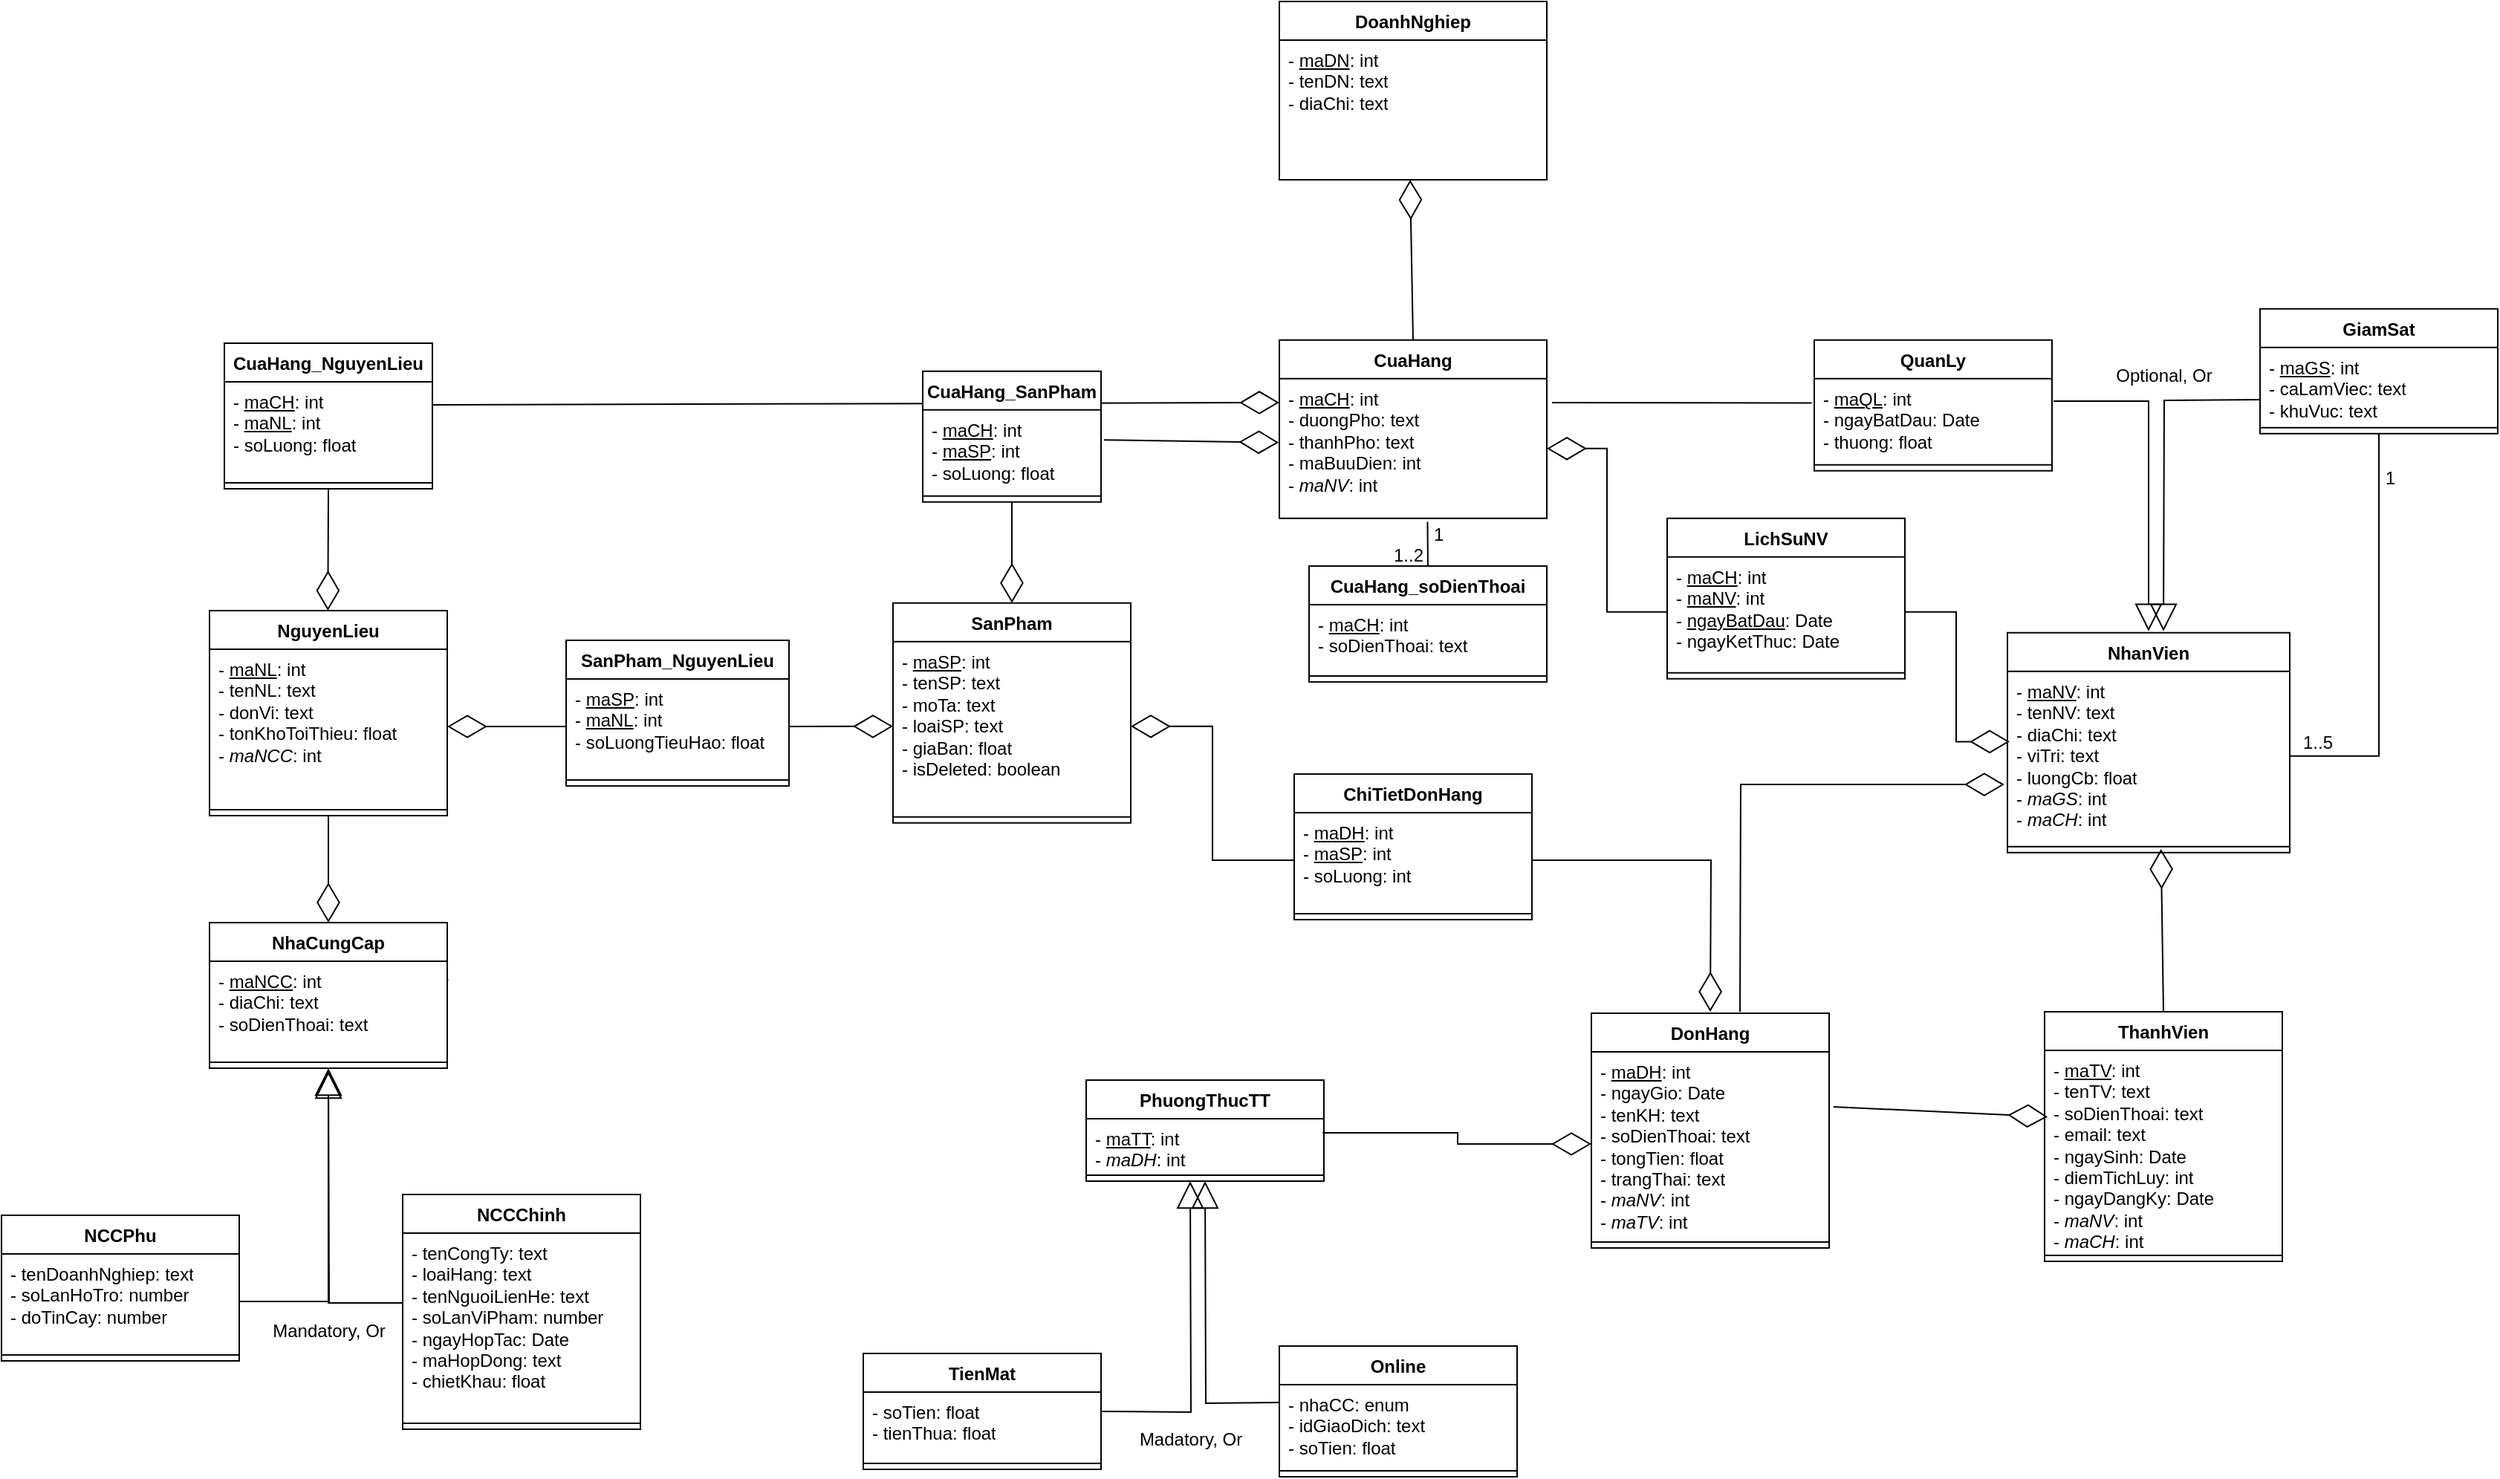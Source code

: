 <mxfile version="26.0.5">
  <diagram name="Page-1" id="6xRrUCBPtQCPAdvizPN7">
    <mxGraphModel dx="1665" dy="2426" grid="1" gridSize="10" guides="1" tooltips="1" connect="1" arrows="1" fold="1" page="1" pageScale="1" pageWidth="2336" pageHeight="1654" background="none" math="0" shadow="0">
      <root>
        <mxCell id="0" />
        <mxCell id="1" parent="0" />
        <mxCell id="emTc7THupfJZA45jP89o-106" value="CuaHang" style="swimlane;fontStyle=1;align=center;verticalAlign=top;childLayout=stackLayout;horizontal=1;startSize=26;horizontalStack=0;resizeParent=1;resizeParentMax=0;resizeLast=0;collapsible=1;marginBottom=0;whiteSpace=wrap;html=1;" parent="1" vertex="1">
          <mxGeometry x="1040" y="-1402.12" width="180" height="120" as="geometry" />
        </mxCell>
        <mxCell id="emTc7THupfJZA45jP89o-107" value="- &lt;u&gt;maCH&lt;/u&gt;: int&amp;nbsp;&lt;div&gt;- duongPho: text&lt;/div&gt;&lt;div&gt;- thanhPho: text&lt;/div&gt;&lt;div&gt;- maBuuDien: int&lt;/div&gt;&lt;div&gt;- &lt;i&gt;maNV&lt;/i&gt;: int&lt;/div&gt;" style="text;strokeColor=none;fillColor=none;align=left;verticalAlign=top;spacingLeft=4;spacingRight=4;overflow=hidden;rotatable=0;points=[[0,0.5],[1,0.5]];portConstraint=eastwest;whiteSpace=wrap;html=1;" parent="emTc7THupfJZA45jP89o-106" vertex="1">
          <mxGeometry y="26" width="180" height="94" as="geometry" />
        </mxCell>
        <mxCell id="emTc7THupfJZA45jP89o-109" value="NhanVien" style="swimlane;fontStyle=1;align=center;verticalAlign=top;childLayout=stackLayout;horizontal=1;startSize=26;horizontalStack=0;resizeParent=1;resizeParentMax=0;resizeLast=0;collapsible=1;marginBottom=0;whiteSpace=wrap;html=1;" parent="1" vertex="1">
          <mxGeometry x="1530" y="-1205.12" width="190" height="148" as="geometry" />
        </mxCell>
        <mxCell id="emTc7THupfJZA45jP89o-110" value="- &lt;u&gt;maNV&lt;/u&gt;: int&lt;div&gt;- tenNV: text&lt;/div&gt;&lt;div&gt;- diaChi: text&lt;/div&gt;&lt;div&gt;- viTri: text&lt;/div&gt;&lt;div&gt;- luongCb: float&lt;/div&gt;&lt;div&gt;- &lt;i&gt;maGS&lt;/i&gt;: int&lt;/div&gt;&lt;div&gt;- &lt;i&gt;maCH&lt;/i&gt;: int&lt;/div&gt;" style="text;strokeColor=none;fillColor=none;align=left;verticalAlign=top;spacingLeft=4;spacingRight=4;overflow=hidden;rotatable=0;points=[[0,0.5],[1,0.5]];portConstraint=eastwest;whiteSpace=wrap;html=1;" parent="emTc7THupfJZA45jP89o-109" vertex="1">
          <mxGeometry y="26" width="190" height="114" as="geometry" />
        </mxCell>
        <mxCell id="emTc7THupfJZA45jP89o-111" value="" style="line;strokeWidth=1;fillColor=none;align=left;verticalAlign=middle;spacingTop=-1;spacingLeft=3;spacingRight=3;rotatable=0;labelPosition=right;points=[];portConstraint=eastwest;strokeColor=inherit;" parent="emTc7THupfJZA45jP89o-109" vertex="1">
          <mxGeometry y="140" width="190" height="8" as="geometry" />
        </mxCell>
        <mxCell id="emTc7THupfJZA45jP89o-112" value="GiamSat" style="swimlane;fontStyle=1;align=center;verticalAlign=top;childLayout=stackLayout;horizontal=1;startSize=26;horizontalStack=0;resizeParent=1;resizeParentMax=0;resizeLast=0;collapsible=1;marginBottom=0;whiteSpace=wrap;html=1;" parent="1" vertex="1">
          <mxGeometry x="1700" y="-1423.12" width="160" height="84" as="geometry" />
        </mxCell>
        <mxCell id="emTc7THupfJZA45jP89o-113" value="&lt;div&gt;- &lt;u&gt;maGS&lt;/u&gt;: int&lt;/div&gt;- caLamViec: text&lt;div&gt;- khuVuc: text&lt;/div&gt;&lt;div&gt;&lt;br&gt;&lt;/div&gt;" style="text;strokeColor=none;fillColor=none;align=left;verticalAlign=top;spacingLeft=4;spacingRight=4;overflow=hidden;rotatable=0;points=[[0,0.5],[1,0.5]];portConstraint=eastwest;whiteSpace=wrap;html=1;" parent="emTc7THupfJZA45jP89o-112" vertex="1">
          <mxGeometry y="26" width="160" height="50" as="geometry" />
        </mxCell>
        <mxCell id="emTc7THupfJZA45jP89o-114" value="" style="line;strokeWidth=1;fillColor=none;align=left;verticalAlign=middle;spacingTop=-1;spacingLeft=3;spacingRight=3;rotatable=0;labelPosition=right;points=[];portConstraint=eastwest;strokeColor=inherit;" parent="emTc7THupfJZA45jP89o-112" vertex="1">
          <mxGeometry y="76" width="160" height="8" as="geometry" />
        </mxCell>
        <mxCell id="emTc7THupfJZA45jP89o-115" value="QuanLy" style="swimlane;fontStyle=1;align=center;verticalAlign=top;childLayout=stackLayout;horizontal=1;startSize=26;horizontalStack=0;resizeParent=1;resizeParentMax=0;resizeLast=0;collapsible=1;marginBottom=0;whiteSpace=wrap;html=1;" parent="1" vertex="1">
          <mxGeometry x="1400" y="-1402.12" width="160" height="88" as="geometry" />
        </mxCell>
        <mxCell id="emTc7THupfJZA45jP89o-116" value="&lt;div&gt;- &lt;u&gt;maQL&lt;/u&gt;: int&lt;/div&gt;- ngayBatDau: Date&lt;div&gt;- thuong: float&lt;/div&gt;" style="text;strokeColor=none;fillColor=none;align=left;verticalAlign=top;spacingLeft=4;spacingRight=4;overflow=hidden;rotatable=0;points=[[0,0.5],[1,0.5]];portConstraint=eastwest;whiteSpace=wrap;html=1;" parent="emTc7THupfJZA45jP89o-115" vertex="1">
          <mxGeometry y="26" width="160" height="54" as="geometry" />
        </mxCell>
        <mxCell id="emTc7THupfJZA45jP89o-117" value="" style="line;strokeWidth=1;fillColor=none;align=left;verticalAlign=middle;spacingTop=-1;spacingLeft=3;spacingRight=3;rotatable=0;labelPosition=right;points=[];portConstraint=eastwest;strokeColor=inherit;" parent="emTc7THupfJZA45jP89o-115" vertex="1">
          <mxGeometry y="80" width="160" height="8" as="geometry" />
        </mxCell>
        <mxCell id="emTc7THupfJZA45jP89o-118" value="NguyenLieu" style="swimlane;fontStyle=1;align=center;verticalAlign=top;childLayout=stackLayout;horizontal=1;startSize=26;horizontalStack=0;resizeParent=1;resizeParentMax=0;resizeLast=0;collapsible=1;marginBottom=0;whiteSpace=wrap;html=1;" parent="1" vertex="1">
          <mxGeometry x="320" y="-1220" width="160" height="138" as="geometry" />
        </mxCell>
        <mxCell id="emTc7THupfJZA45jP89o-119" value="- &lt;u&gt;maNL&lt;/u&gt;: int&lt;div&gt;- tenNL: text&lt;/div&gt;&lt;div&gt;- donVi: text&lt;/div&gt;&lt;div&gt;- tonKhoToiThieu: float&lt;/div&gt;&lt;div&gt;- &lt;i&gt;maNCC&lt;/i&gt;: int&lt;/div&gt;" style="text;strokeColor=none;fillColor=none;align=left;verticalAlign=top;spacingLeft=4;spacingRight=4;overflow=hidden;rotatable=0;points=[[0,0.5],[1,0.5]];portConstraint=eastwest;whiteSpace=wrap;html=1;" parent="emTc7THupfJZA45jP89o-118" vertex="1">
          <mxGeometry y="26" width="160" height="104" as="geometry" />
        </mxCell>
        <mxCell id="emTc7THupfJZA45jP89o-120" value="" style="line;strokeWidth=1;fillColor=none;align=left;verticalAlign=middle;spacingTop=-1;spacingLeft=3;spacingRight=3;rotatable=0;labelPosition=right;points=[];portConstraint=eastwest;strokeColor=inherit;" parent="emTc7THupfJZA45jP89o-118" vertex="1">
          <mxGeometry y="130" width="160" height="8" as="geometry" />
        </mxCell>
        <mxCell id="emTc7THupfJZA45jP89o-121" value="SanPham" style="swimlane;fontStyle=1;align=center;verticalAlign=top;childLayout=stackLayout;horizontal=1;startSize=26;horizontalStack=0;resizeParent=1;resizeParentMax=0;resizeLast=0;collapsible=1;marginBottom=0;whiteSpace=wrap;html=1;" parent="1" vertex="1">
          <mxGeometry x="780" y="-1225.12" width="160" height="148" as="geometry" />
        </mxCell>
        <mxCell id="emTc7THupfJZA45jP89o-122" value="- &lt;u&gt;maSP&lt;/u&gt;: int&lt;div&gt;- tenSP: text&lt;/div&gt;&lt;div&gt;- moTa: text&lt;/div&gt;&lt;div&gt;- loaiSP: text&lt;/div&gt;&lt;div&gt;- giaBan: float&lt;/div&gt;&lt;div&gt;- isDeleted: boolean&lt;/div&gt;" style="text;strokeColor=none;fillColor=none;align=left;verticalAlign=top;spacingLeft=4;spacingRight=4;overflow=hidden;rotatable=0;points=[[0,0.5],[1,0.5]];portConstraint=eastwest;whiteSpace=wrap;html=1;" parent="emTc7THupfJZA45jP89o-121" vertex="1">
          <mxGeometry y="26" width="160" height="114" as="geometry" />
        </mxCell>
        <mxCell id="emTc7THupfJZA45jP89o-123" value="" style="line;strokeWidth=1;fillColor=none;align=left;verticalAlign=middle;spacingTop=-1;spacingLeft=3;spacingRight=3;rotatable=0;labelPosition=right;points=[];portConstraint=eastwest;strokeColor=inherit;" parent="emTc7THupfJZA45jP89o-121" vertex="1">
          <mxGeometry y="140" width="160" height="8" as="geometry" />
        </mxCell>
        <mxCell id="emTc7THupfJZA45jP89o-124" value="NCCChinh" style="swimlane;fontStyle=1;align=center;verticalAlign=top;childLayout=stackLayout;horizontal=1;startSize=26;horizontalStack=0;resizeParent=1;resizeParentMax=0;resizeLast=0;collapsible=1;marginBottom=0;whiteSpace=wrap;html=1;" parent="1" vertex="1">
          <mxGeometry x="450" y="-827" width="160" height="158" as="geometry" />
        </mxCell>
        <mxCell id="emTc7THupfJZA45jP89o-125" value="- tenCongTy: text&lt;div&gt;- loaiHang: text&lt;div&gt;- tenNguoiLienHe: text&lt;/div&gt;&lt;/div&gt;&lt;div&gt;- soLanViPham: number&lt;/div&gt;&lt;div&gt;- ngayHopTac: Date&lt;/div&gt;&lt;div&gt;- maHopDong: text&lt;/div&gt;&lt;div&gt;- chietKhau: float&lt;/div&gt;" style="text;strokeColor=none;fillColor=none;align=left;verticalAlign=top;spacingLeft=4;spacingRight=4;overflow=hidden;rotatable=0;points=[[0,0.5],[1,0.5]];portConstraint=eastwest;whiteSpace=wrap;html=1;" parent="emTc7THupfJZA45jP89o-124" vertex="1">
          <mxGeometry y="26" width="160" height="124" as="geometry" />
        </mxCell>
        <mxCell id="emTc7THupfJZA45jP89o-126" value="" style="line;strokeWidth=1;fillColor=none;align=left;verticalAlign=middle;spacingTop=-1;spacingLeft=3;spacingRight=3;rotatable=0;labelPosition=right;points=[];portConstraint=eastwest;strokeColor=inherit;" parent="emTc7THupfJZA45jP89o-124" vertex="1">
          <mxGeometry y="150" width="160" height="8" as="geometry" />
        </mxCell>
        <mxCell id="emTc7THupfJZA45jP89o-127" value="NhaCungCap" style="swimlane;fontStyle=1;align=center;verticalAlign=top;childLayout=stackLayout;horizontal=1;startSize=26;horizontalStack=0;resizeParent=1;resizeParentMax=0;resizeLast=0;collapsible=1;marginBottom=0;whiteSpace=wrap;html=1;" parent="1" vertex="1">
          <mxGeometry x="320" y="-1010" width="160" height="98" as="geometry" />
        </mxCell>
        <mxCell id="emTc7THupfJZA45jP89o-128" value="- &lt;u&gt;maNCC&lt;/u&gt;: int&lt;div&gt;- diaChi: text&lt;/div&gt;&lt;div&gt;- soDienThoai: text&lt;/div&gt;" style="text;strokeColor=none;fillColor=none;align=left;verticalAlign=top;spacingLeft=4;spacingRight=4;overflow=hidden;rotatable=0;points=[[0,0.5],[1,0.5]];portConstraint=eastwest;whiteSpace=wrap;html=1;" parent="emTc7THupfJZA45jP89o-127" vertex="1">
          <mxGeometry y="26" width="160" height="64" as="geometry" />
        </mxCell>
        <mxCell id="emTc7THupfJZA45jP89o-129" value="" style="line;strokeWidth=1;fillColor=none;align=left;verticalAlign=middle;spacingTop=-1;spacingLeft=3;spacingRight=3;rotatable=0;labelPosition=right;points=[];portConstraint=eastwest;strokeColor=inherit;" parent="emTc7THupfJZA45jP89o-127" vertex="1">
          <mxGeometry y="90" width="160" height="8" as="geometry" />
        </mxCell>
        <mxCell id="emTc7THupfJZA45jP89o-130" value="NCCPhu" style="swimlane;fontStyle=1;align=center;verticalAlign=top;childLayout=stackLayout;horizontal=1;startSize=26;horizontalStack=0;resizeParent=1;resizeParentMax=0;resizeLast=0;collapsible=1;marginBottom=0;whiteSpace=wrap;html=1;" parent="1" vertex="1">
          <mxGeometry x="180" y="-813" width="160" height="98" as="geometry" />
        </mxCell>
        <mxCell id="emTc7THupfJZA45jP89o-131" value="- tenDoanhNghiep: text&lt;div&gt;- soLanHoTro: number&lt;/div&gt;&lt;div&gt;-&lt;span style=&quot;background-color: transparent; color: light-dark(rgb(0, 0, 0), rgb(255, 255, 255));&quot;&gt;&amp;nbsp;doTinCay: number&lt;/span&gt;&lt;/div&gt;" style="text;strokeColor=none;fillColor=none;align=left;verticalAlign=top;spacingLeft=4;spacingRight=4;overflow=hidden;rotatable=0;points=[[0,0.5],[1,0.5]];portConstraint=eastwest;whiteSpace=wrap;html=1;" parent="emTc7THupfJZA45jP89o-130" vertex="1">
          <mxGeometry y="26" width="160" height="64" as="geometry" />
        </mxCell>
        <mxCell id="emTc7THupfJZA45jP89o-132" value="" style="line;strokeWidth=1;fillColor=none;align=left;verticalAlign=middle;spacingTop=-1;spacingLeft=3;spacingRight=3;rotatable=0;labelPosition=right;points=[];portConstraint=eastwest;strokeColor=inherit;" parent="emTc7THupfJZA45jP89o-130" vertex="1">
          <mxGeometry y="90" width="160" height="8" as="geometry" />
        </mxCell>
        <mxCell id="emTc7THupfJZA45jP89o-133" value="ThanhVien" style="swimlane;fontStyle=1;align=center;verticalAlign=top;childLayout=stackLayout;horizontal=1;startSize=26;horizontalStack=0;resizeParent=1;resizeParentMax=0;resizeLast=0;collapsible=1;marginBottom=0;whiteSpace=wrap;html=1;" parent="1" vertex="1">
          <mxGeometry x="1555" y="-950" width="160" height="168" as="geometry" />
        </mxCell>
        <mxCell id="emTc7THupfJZA45jP89o-134" value="- &lt;u&gt;maTV&lt;/u&gt;: int&lt;div&gt;- tenTV: text&lt;/div&gt;&lt;div&gt;- soDienThoai: text&lt;/div&gt;&lt;div&gt;- email: text&lt;/div&gt;&lt;div&gt;- ngaySinh: Date&lt;/div&gt;&lt;div&gt;- diemTichLuy: int&lt;/div&gt;&lt;div&gt;- ngayDangKy: Date&lt;/div&gt;&lt;div&gt;- &lt;i&gt;maNV&lt;/i&gt;: int&lt;/div&gt;&lt;div&gt;- &lt;i&gt;maCH&lt;/i&gt;: int&lt;/div&gt;" style="text;strokeColor=none;fillColor=none;align=left;verticalAlign=top;spacingLeft=4;spacingRight=4;overflow=hidden;rotatable=0;points=[[0,0.5],[1,0.5]];portConstraint=eastwest;whiteSpace=wrap;html=1;" parent="emTc7THupfJZA45jP89o-133" vertex="1">
          <mxGeometry y="26" width="160" height="134" as="geometry" />
        </mxCell>
        <mxCell id="emTc7THupfJZA45jP89o-135" value="" style="line;strokeWidth=1;fillColor=none;align=left;verticalAlign=middle;spacingTop=-1;spacingLeft=3;spacingRight=3;rotatable=0;labelPosition=right;points=[];portConstraint=eastwest;strokeColor=inherit;" parent="emTc7THupfJZA45jP89o-133" vertex="1">
          <mxGeometry y="160" width="160" height="8" as="geometry" />
        </mxCell>
        <mxCell id="emTc7THupfJZA45jP89o-136" value="DonHang" style="swimlane;fontStyle=1;align=center;verticalAlign=top;childLayout=stackLayout;horizontal=1;startSize=26;horizontalStack=0;resizeParent=1;resizeParentMax=0;resizeLast=0;collapsible=1;marginBottom=0;whiteSpace=wrap;html=1;" parent="1" vertex="1">
          <mxGeometry x="1250" y="-949" width="160" height="158" as="geometry" />
        </mxCell>
        <mxCell id="emTc7THupfJZA45jP89o-137" value="- &lt;u&gt;maDH&lt;/u&gt;: int&lt;div&gt;- ngayGio: Date&lt;/div&gt;&lt;div&gt;- tenKH: text&lt;/div&gt;&lt;div&gt;- soDienThoai: text&lt;/div&gt;&lt;div&gt;- tongTien: float&lt;/div&gt;&lt;div&gt;- trangThai: text&lt;/div&gt;&lt;div&gt;- &lt;i&gt;maNV&lt;/i&gt;: int&lt;/div&gt;&lt;div&gt;-&amp;nbsp;&lt;i style=&quot;background-color: transparent; color: light-dark(rgb(0, 0, 0), rgb(255, 255, 255));&quot;&gt;maTV&lt;/i&gt;&lt;span style=&quot;background-color: transparent; color: light-dark(rgb(0, 0, 0), rgb(255, 255, 255));&quot;&gt;: int&lt;/span&gt;&lt;/div&gt;" style="text;strokeColor=none;fillColor=none;align=left;verticalAlign=top;spacingLeft=4;spacingRight=4;overflow=hidden;rotatable=0;points=[[0,0.5],[1,0.5]];portConstraint=eastwest;whiteSpace=wrap;html=1;" parent="emTc7THupfJZA45jP89o-136" vertex="1">
          <mxGeometry y="26" width="160" height="124" as="geometry" />
        </mxCell>
        <mxCell id="emTc7THupfJZA45jP89o-138" value="" style="line;strokeWidth=1;fillColor=none;align=left;verticalAlign=middle;spacingTop=-1;spacingLeft=3;spacingRight=3;rotatable=0;labelPosition=right;points=[];portConstraint=eastwest;strokeColor=inherit;" parent="emTc7THupfJZA45jP89o-136" vertex="1">
          <mxGeometry y="150" width="160" height="8" as="geometry" />
        </mxCell>
        <mxCell id="emTc7THupfJZA45jP89o-139" value="ChiTietDonHang" style="swimlane;fontStyle=1;align=center;verticalAlign=top;childLayout=stackLayout;horizontal=1;startSize=26;horizontalStack=0;resizeParent=1;resizeParentMax=0;resizeLast=0;collapsible=1;marginBottom=0;whiteSpace=wrap;html=1;" parent="1" vertex="1">
          <mxGeometry x="1050" y="-1110" width="160" height="98" as="geometry" />
        </mxCell>
        <mxCell id="emTc7THupfJZA45jP89o-140" value="- &lt;u&gt;maDH&lt;/u&gt;: int&lt;div&gt;- &lt;u&gt;maSP&lt;/u&gt;: int&lt;/div&gt;&lt;div&gt;- soLuong: int&lt;/div&gt;" style="text;strokeColor=none;fillColor=none;align=left;verticalAlign=top;spacingLeft=4;spacingRight=4;overflow=hidden;rotatable=0;points=[[0,0.5],[1,0.5]];portConstraint=eastwest;whiteSpace=wrap;html=1;" parent="emTc7THupfJZA45jP89o-139" vertex="1">
          <mxGeometry y="26" width="160" height="64" as="geometry" />
        </mxCell>
        <mxCell id="emTc7THupfJZA45jP89o-141" value="" style="line;strokeWidth=1;fillColor=none;align=left;verticalAlign=middle;spacingTop=-1;spacingLeft=3;spacingRight=3;rotatable=0;labelPosition=right;points=[];portConstraint=eastwest;strokeColor=inherit;" parent="emTc7THupfJZA45jP89o-139" vertex="1">
          <mxGeometry y="90" width="160" height="8" as="geometry" />
        </mxCell>
        <mxCell id="emTc7THupfJZA45jP89o-143" value="" style="endArrow=none;html=1;rounded=0;exitX=1.02;exitY=0.171;exitDx=0;exitDy=0;exitPerimeter=0;entryX=-0.011;entryY=0.304;entryDx=0;entryDy=0;entryPerimeter=0;" parent="1" source="emTc7THupfJZA45jP89o-107" target="emTc7THupfJZA45jP89o-116" edge="1">
          <mxGeometry relative="1" as="geometry">
            <mxPoint x="1260" y="-1170" as="sourcePoint" />
            <mxPoint x="1420" y="-1170" as="targetPoint" />
          </mxGeometry>
        </mxCell>
        <mxCell id="emTc7THupfJZA45jP89o-146" value="" style="endArrow=block;endSize=16;endFill=0;html=1;rounded=0;entryX=0.5;entryY=0;entryDx=0;entryDy=0;edgeStyle=orthogonalEdgeStyle;" parent="1" edge="1">
          <mxGeometry x="0.122" y="35" width="160" relative="1" as="geometry">
            <mxPoint x="1561" y="-1361" as="sourcePoint" />
            <mxPoint x="1625" y="-1206.12" as="targetPoint" />
            <Array as="points">
              <mxPoint x="1625" y="-1361" />
            </Array>
            <mxPoint as="offset" />
          </mxGeometry>
        </mxCell>
        <mxCell id="emTc7THupfJZA45jP89o-148" value="Optional, Or" style="text;html=1;align=center;verticalAlign=middle;resizable=0;points=[];autosize=1;strokeColor=none;fillColor=none;" parent="1" vertex="1">
          <mxGeometry x="1590" y="-1393.12" width="90" height="30" as="geometry" />
        </mxCell>
        <mxCell id="emTc7THupfJZA45jP89o-149" value="" style="endArrow=none;html=1;rounded=0;exitX=0.5;exitY=1;exitDx=0;exitDy=0;entryX=1;entryY=0.5;entryDx=0;entryDy=0;edgeStyle=orthogonalEdgeStyle;" parent="1" source="emTc7THupfJZA45jP89o-112" target="emTc7THupfJZA45jP89o-110" edge="1">
          <mxGeometry relative="1" as="geometry">
            <mxPoint x="1761.92" y="-1122.88" as="sourcePoint" />
            <mxPoint x="1417" y="-1159" as="targetPoint" />
          </mxGeometry>
        </mxCell>
        <mxCell id="emTc7THupfJZA45jP89o-151" value="1..5" style="resizable=0;html=1;whiteSpace=wrap;align=right;verticalAlign=bottom;" parent="emTc7THupfJZA45jP89o-149" connectable="0" vertex="1">
          <mxGeometry x="1" relative="1" as="geometry">
            <mxPoint x="30" as="offset" />
          </mxGeometry>
        </mxCell>
        <mxCell id="MhT0y9kHoUGfGFRxfrse-48" value="1" style="resizable=0;html=1;whiteSpace=wrap;align=right;verticalAlign=bottom;" parent="emTc7THupfJZA45jP89o-149" connectable="0" vertex="1">
          <mxGeometry x="1" relative="1" as="geometry">
            <mxPoint x="72" y="-178" as="offset" />
          </mxGeometry>
        </mxCell>
        <mxCell id="emTc7THupfJZA45jP89o-167" value="Mandatory, Or" style="text;html=1;align=center;verticalAlign=middle;resizable=0;points=[];autosize=1;strokeColor=none;fillColor=none;" parent="1" vertex="1">
          <mxGeometry x="350" y="-750" width="100" height="30" as="geometry" />
        </mxCell>
        <mxCell id="emTc7THupfJZA45jP89o-184" value="" style="endArrow=none;html=1;rounded=0;exitX=1.02;exitY=0.171;exitDx=0;exitDy=0;exitPerimeter=0;entryX=0.012;entryY=0.11;entryDx=0;entryDy=0;entryPerimeter=0;" parent="1" edge="1">
          <mxGeometry relative="1" as="geometry">
            <mxPoint x="480" y="-970" as="sourcePoint" />
            <mxPoint x="480.24" y="-971.9" as="targetPoint" />
          </mxGeometry>
        </mxCell>
        <mxCell id="emTc7THupfJZA45jP89o-204" value="CuaHang_soDienThoai" style="swimlane;fontStyle=1;align=center;verticalAlign=top;childLayout=stackLayout;horizontal=1;startSize=26;horizontalStack=0;resizeParent=1;resizeParentMax=0;resizeLast=0;collapsible=1;marginBottom=0;whiteSpace=wrap;html=1;" parent="1" vertex="1">
          <mxGeometry x="1060" y="-1250" width="160" height="78" as="geometry" />
        </mxCell>
        <mxCell id="emTc7THupfJZA45jP89o-205" value="- &lt;u&gt;maCH&lt;/u&gt;: int&lt;div&gt;- soDienThoai: text&lt;/div&gt;" style="text;strokeColor=none;fillColor=none;align=left;verticalAlign=top;spacingLeft=4;spacingRight=4;overflow=hidden;rotatable=0;points=[[0,0.5],[1,0.5]];portConstraint=eastwest;whiteSpace=wrap;html=1;" parent="emTc7THupfJZA45jP89o-204" vertex="1">
          <mxGeometry y="26" width="160" height="44" as="geometry" />
        </mxCell>
        <mxCell id="emTc7THupfJZA45jP89o-206" value="" style="line;strokeWidth=1;fillColor=none;align=left;verticalAlign=middle;spacingTop=-1;spacingLeft=3;spacingRight=3;rotatable=0;labelPosition=right;points=[];portConstraint=eastwest;strokeColor=inherit;" parent="emTc7THupfJZA45jP89o-204" vertex="1">
          <mxGeometry y="70" width="160" height="8" as="geometry" />
        </mxCell>
        <mxCell id="MhT0y9kHoUGfGFRxfrse-7" value="" style="endArrow=none;html=1;rounded=0;entryX=0.5;entryY=0;entryDx=0;entryDy=0;exitX=0.554;exitY=1.025;exitDx=0;exitDy=0;exitPerimeter=0;" parent="1" source="emTc7THupfJZA45jP89o-107" target="emTc7THupfJZA45jP89o-204" edge="1">
          <mxGeometry relative="1" as="geometry">
            <mxPoint x="1010" y="-1110" as="sourcePoint" />
            <mxPoint x="1170" y="-1110" as="targetPoint" />
          </mxGeometry>
        </mxCell>
        <mxCell id="MhT0y9kHoUGfGFRxfrse-8" value="1" style="resizable=0;html=1;whiteSpace=wrap;align=left;verticalAlign=bottom;" parent="MhT0y9kHoUGfGFRxfrse-7" connectable="0" vertex="1">
          <mxGeometry x="-1" relative="1" as="geometry">
            <mxPoint x="2" y="17" as="offset" />
          </mxGeometry>
        </mxCell>
        <mxCell id="MhT0y9kHoUGfGFRxfrse-9" value="1..2" style="resizable=0;html=1;whiteSpace=wrap;align=right;verticalAlign=bottom;" parent="MhT0y9kHoUGfGFRxfrse-7" connectable="0" vertex="1">
          <mxGeometry x="1" relative="1" as="geometry">
            <mxPoint x="-2" y="1" as="offset" />
          </mxGeometry>
        </mxCell>
        <mxCell id="MhT0y9kHoUGfGFRxfrse-11" value="" style="endArrow=diamondThin;endFill=0;endSize=24;html=1;rounded=0;exitX=0.5;exitY=1;exitDx=0;exitDy=0;entryX=0.5;entryY=0;entryDx=0;entryDy=0;" parent="1" source="emTc7THupfJZA45jP89o-156" target="emTc7THupfJZA45jP89o-121" edge="1">
          <mxGeometry width="160" relative="1" as="geometry">
            <mxPoint x="555" y="-1320" as="sourcePoint" />
            <mxPoint x="715" y="-1320" as="targetPoint" />
          </mxGeometry>
        </mxCell>
        <mxCell id="MhT0y9kHoUGfGFRxfrse-13" value="" style="endArrow=diamondThin;endFill=0;endSize=24;html=1;rounded=0;exitX=1.016;exitY=0.375;exitDx=0;exitDy=0;entryX=-0.002;entryY=0.457;entryDx=0;entryDy=0;entryPerimeter=0;exitPerimeter=0;" parent="1" source="emTc7THupfJZA45jP89o-157" target="emTc7THupfJZA45jP89o-107" edge="1">
          <mxGeometry width="160" relative="1" as="geometry">
            <mxPoint x="810" y="-1321" as="sourcePoint" />
            <mxPoint x="725" y="-1319" as="targetPoint" />
          </mxGeometry>
        </mxCell>
        <mxCell id="MhT0y9kHoUGfGFRxfrse-16" value="" style="endArrow=block;endSize=16;endFill=0;html=1;rounded=0;entryX=0.5;entryY=0;entryDx=0;entryDy=0;edgeStyle=orthogonalEdgeStyle;exitX=0;exitY=0.5;exitDx=0;exitDy=0;" parent="1" edge="1">
          <mxGeometry x="0.122" y="35" width="160" relative="1" as="geometry">
            <mxPoint x="1700.0" y="-1362" as="sourcePoint" />
            <mxPoint x="1635" y="-1206.12" as="targetPoint" />
            <mxPoint as="offset" />
          </mxGeometry>
        </mxCell>
        <mxCell id="MhT0y9kHoUGfGFRxfrse-20" value="" style="endArrow=diamondThin;endFill=0;endSize=24;html=1;rounded=0;entryX=0.544;entryY=0.705;entryDx=0;entryDy=0;entryPerimeter=0;exitX=0.5;exitY=0;exitDx=0;exitDy=0;" parent="1" source="emTc7THupfJZA45jP89o-133" target="emTc7THupfJZA45jP89o-111" edge="1">
          <mxGeometry width="160" relative="1" as="geometry">
            <mxPoint x="1340" y="-970" as="sourcePoint" />
            <mxPoint x="1500" y="-970" as="targetPoint" />
          </mxGeometry>
        </mxCell>
        <mxCell id="MhT0y9kHoUGfGFRxfrse-21" value="" style="endArrow=diamondThin;endFill=0;endSize=24;html=1;rounded=0;exitX=1.018;exitY=0.298;exitDx=0;exitDy=0;exitPerimeter=0;entryX=0.013;entryY=0.334;entryDx=0;entryDy=0;entryPerimeter=0;" parent="1" source="emTc7THupfJZA45jP89o-137" target="emTc7THupfJZA45jP89o-134" edge="1">
          <mxGeometry width="160" relative="1" as="geometry">
            <mxPoint x="1645" y="-940" as="sourcePoint" />
            <mxPoint x="1550" y="-881" as="targetPoint" />
          </mxGeometry>
        </mxCell>
        <mxCell id="MhT0y9kHoUGfGFRxfrse-23" value="" style="endArrow=diamondThin;endFill=0;endSize=24;html=1;rounded=0;entryX=1;entryY=0.5;entryDx=0;entryDy=0;exitX=0;exitY=0.5;exitDx=0;exitDy=0;edgeStyle=orthogonalEdgeStyle;" parent="1" source="emTc7THupfJZA45jP89o-140" target="emTc7THupfJZA45jP89o-122" edge="1">
          <mxGeometry width="160" relative="1" as="geometry">
            <mxPoint x="1300" y="-960" as="sourcePoint" />
            <mxPoint x="1460" y="-960" as="targetPoint" />
          </mxGeometry>
        </mxCell>
        <mxCell id="MhT0y9kHoUGfGFRxfrse-25" value="SanPham_NguyenLieu&lt;div&gt;&lt;br&gt;&lt;/div&gt;" style="swimlane;fontStyle=1;align=center;verticalAlign=top;childLayout=stackLayout;horizontal=1;startSize=26;horizontalStack=0;resizeParent=1;resizeParentMax=0;resizeLast=0;collapsible=1;marginBottom=0;whiteSpace=wrap;html=1;" parent="1" vertex="1">
          <mxGeometry x="560" y="-1200" width="150" height="98" as="geometry" />
        </mxCell>
        <mxCell id="MhT0y9kHoUGfGFRxfrse-26" value="- &lt;u&gt;maSP&lt;/u&gt;: int&lt;div&gt;- &lt;u&gt;maNL&lt;/u&gt;: int&lt;/div&gt;&lt;div&gt;- soLuongTieuHao: float&lt;/div&gt;&lt;div&gt;&lt;br&gt;&lt;/div&gt;" style="text;strokeColor=none;fillColor=none;align=left;verticalAlign=top;spacingLeft=4;spacingRight=4;overflow=hidden;rotatable=0;points=[[0,0.5],[1,0.5]];portConstraint=eastwest;whiteSpace=wrap;html=1;" parent="MhT0y9kHoUGfGFRxfrse-25" vertex="1">
          <mxGeometry y="26" width="150" height="64" as="geometry" />
        </mxCell>
        <mxCell id="MhT0y9kHoUGfGFRxfrse-27" value="" style="line;strokeWidth=1;fillColor=none;align=left;verticalAlign=middle;spacingTop=-1;spacingLeft=3;spacingRight=3;rotatable=0;labelPosition=right;points=[];portConstraint=eastwest;strokeColor=inherit;" parent="MhT0y9kHoUGfGFRxfrse-25" vertex="1">
          <mxGeometry y="90" width="150" height="8" as="geometry" />
        </mxCell>
        <mxCell id="MhT0y9kHoUGfGFRxfrse-29" value="" style="endArrow=diamondThin;endFill=0;endSize=24;html=1;rounded=0;entryX=0;entryY=0.5;entryDx=0;entryDy=0;exitX=1;exitY=0.5;exitDx=0;exitDy=0;" parent="1" source="MhT0y9kHoUGfGFRxfrse-26" target="emTc7THupfJZA45jP89o-122" edge="1">
          <mxGeometry width="160" relative="1" as="geometry">
            <mxPoint x="680" y="-1200" as="sourcePoint" />
            <mxPoint x="840" y="-1200" as="targetPoint" />
          </mxGeometry>
        </mxCell>
        <mxCell id="MhT0y9kHoUGfGFRxfrse-30" value="" style="endArrow=diamondThin;endFill=0;endSize=24;html=1;rounded=0;entryX=1;entryY=0.5;entryDx=0;entryDy=0;exitX=0;exitY=0.5;exitDx=0;exitDy=0;" parent="1" source="MhT0y9kHoUGfGFRxfrse-26" target="emTc7THupfJZA45jP89o-119" edge="1">
          <mxGeometry width="160" relative="1" as="geometry">
            <mxPoint x="720" y="-1132" as="sourcePoint" />
            <mxPoint x="790" y="-1132" as="targetPoint" />
          </mxGeometry>
        </mxCell>
        <mxCell id="MhT0y9kHoUGfGFRxfrse-31" value="" style="endArrow=diamondThin;endFill=0;endSize=24;html=1;rounded=0;entryX=0.5;entryY=0;entryDx=0;entryDy=0;exitX=0.5;exitY=1;exitDx=0;exitDy=0;" parent="1" source="emTc7THupfJZA45jP89o-118" target="emTc7THupfJZA45jP89o-127" edge="1">
          <mxGeometry width="160" relative="1" as="geometry">
            <mxPoint x="570" y="-1132" as="sourcePoint" />
            <mxPoint x="490" y="-1132" as="targetPoint" />
          </mxGeometry>
        </mxCell>
        <mxCell id="MhT0y9kHoUGfGFRxfrse-35" value="" style="endArrow=block;endSize=16;endFill=0;html=1;rounded=0;edgeStyle=orthogonalEdgeStyle;exitX=0;exitY=0.5;exitDx=0;exitDy=0;entryX=0.5;entryY=1;entryDx=0;entryDy=0;" parent="1" source="emTc7THupfJZA45jP89o-125" target="emTc7THupfJZA45jP89o-127" edge="1">
          <mxGeometry x="0.122" y="35" width="160" relative="1" as="geometry">
            <mxPoint x="480.0" y="-903" as="sourcePoint" />
            <mxPoint x="380" y="-780" as="targetPoint" />
            <mxPoint as="offset" />
            <Array as="points">
              <mxPoint x="400" y="-754" />
            </Array>
          </mxGeometry>
        </mxCell>
        <mxCell id="MhT0y9kHoUGfGFRxfrse-36" value="" style="endArrow=block;endSize=16;endFill=0;html=1;rounded=0;edgeStyle=orthogonalEdgeStyle;exitX=1;exitY=0.5;exitDx=0;exitDy=0;" parent="1" source="emTc7THupfJZA45jP89o-131" edge="1">
          <mxGeometry x="0.122" y="35" width="160" relative="1" as="geometry">
            <mxPoint x="450" y="-774" as="sourcePoint" />
            <mxPoint x="400" y="-910" as="targetPoint" />
            <mxPoint as="offset" />
          </mxGeometry>
        </mxCell>
        <mxCell id="MhT0y9kHoUGfGFRxfrse-38" value="" style="endArrow=diamondThin;endFill=0;endSize=24;html=1;rounded=0;exitX=1;exitY=0.5;exitDx=0;exitDy=0;edgeStyle=orthogonalEdgeStyle;" parent="1" source="emTc7THupfJZA45jP89o-140" edge="1">
          <mxGeometry width="160" relative="1" as="geometry">
            <mxPoint x="1140" y="-890" as="sourcePoint" />
            <mxPoint x="1330" y="-950" as="targetPoint" />
          </mxGeometry>
        </mxCell>
        <mxCell id="LdxnCqDQkZrAlfchqpRL-2" value="DoanhNghiep" style="swimlane;fontStyle=1;align=center;verticalAlign=top;childLayout=stackLayout;horizontal=1;startSize=26;horizontalStack=0;resizeParent=1;resizeParentMax=0;resizeLast=0;collapsible=1;marginBottom=0;whiteSpace=wrap;html=1;" parent="1" vertex="1">
          <mxGeometry x="1040" y="-1630" width="180" height="120" as="geometry" />
        </mxCell>
        <mxCell id="LdxnCqDQkZrAlfchqpRL-3" value="- &lt;u&gt;maDN&lt;/u&gt;: int&amp;nbsp;&lt;div&gt;- tenDN: text&lt;/div&gt;&lt;div&gt;- diaChi: text&lt;/div&gt;" style="text;strokeColor=none;fillColor=none;align=left;verticalAlign=top;spacingLeft=4;spacingRight=4;overflow=hidden;rotatable=0;points=[[0,0.5],[1,0.5]];portConstraint=eastwest;whiteSpace=wrap;html=1;" parent="LdxnCqDQkZrAlfchqpRL-2" vertex="1">
          <mxGeometry y="26" width="180" height="94" as="geometry" />
        </mxCell>
        <mxCell id="LdxnCqDQkZrAlfchqpRL-4" value="" style="endArrow=diamondThin;endFill=0;endSize=24;html=1;rounded=0;exitX=0.5;exitY=0;exitDx=0;exitDy=0;" parent="1" source="emTc7THupfJZA45jP89o-106" edge="1">
          <mxGeometry width="160" relative="1" as="geometry">
            <mxPoint x="1060" y="-1490" as="sourcePoint" />
            <mxPoint x="1128" y="-1510" as="targetPoint" />
          </mxGeometry>
        </mxCell>
        <mxCell id="LdxnCqDQkZrAlfchqpRL-6" value="CuaHang_NguyenLieu" style="swimlane;fontStyle=1;align=center;verticalAlign=top;childLayout=stackLayout;horizontal=1;startSize=26;horizontalStack=0;resizeParent=1;resizeParentMax=0;resizeLast=0;collapsible=1;marginBottom=0;whiteSpace=wrap;html=1;" parent="1" vertex="1">
          <mxGeometry x="330" y="-1400" width="140" height="98" as="geometry" />
        </mxCell>
        <mxCell id="LdxnCqDQkZrAlfchqpRL-7" value="- &lt;u&gt;maCH&lt;/u&gt;: int&lt;div&gt;- &lt;u&gt;maNL&lt;/u&gt;: int&lt;/div&gt;&lt;div&gt;- soLuong: float&lt;/div&gt;" style="text;strokeColor=none;fillColor=none;align=left;verticalAlign=top;spacingLeft=4;spacingRight=4;overflow=hidden;rotatable=0;points=[[0,0.5],[1,0.5]];portConstraint=eastwest;whiteSpace=wrap;html=1;" parent="LdxnCqDQkZrAlfchqpRL-6" vertex="1">
          <mxGeometry y="26" width="140" height="64" as="geometry" />
        </mxCell>
        <mxCell id="LdxnCqDQkZrAlfchqpRL-8" value="" style="line;strokeWidth=1;fillColor=none;align=left;verticalAlign=middle;spacingTop=-1;spacingLeft=3;spacingRight=3;rotatable=0;labelPosition=right;points=[];portConstraint=eastwest;strokeColor=inherit;" parent="LdxnCqDQkZrAlfchqpRL-6" vertex="1">
          <mxGeometry y="90" width="140" height="8" as="geometry" />
        </mxCell>
        <mxCell id="LdxnCqDQkZrAlfchqpRL-9" value="" style="endArrow=diamondThin;endFill=0;endSize=24;html=1;rounded=0;exitX=0.5;exitY=1;exitDx=0;exitDy=0;entryX=0.5;entryY=0;entryDx=0;entryDy=0;" parent="1" source="LdxnCqDQkZrAlfchqpRL-6" edge="1">
          <mxGeometry width="160" relative="1" as="geometry">
            <mxPoint x="399.66" y="-1288" as="sourcePoint" />
            <mxPoint x="399.66" y="-1220" as="targetPoint" />
          </mxGeometry>
        </mxCell>
        <mxCell id="LdxnCqDQkZrAlfchqpRL-10" value="" style="endArrow=diamondThin;endFill=0;endSize=24;html=1;rounded=0;entryX=0;entryY=0.171;entryDx=0;entryDy=0;entryPerimeter=0;" parent="1" target="emTc7THupfJZA45jP89o-107" edge="1">
          <mxGeometry width="160" relative="1" as="geometry">
            <mxPoint x="470" y="-1358.46" as="sourcePoint" />
            <mxPoint x="630" y="-1358.46" as="targetPoint" />
          </mxGeometry>
        </mxCell>
        <mxCell id="emTc7THupfJZA45jP89o-156" value="CuaHang_SanPham" style="swimlane;fontStyle=1;align=center;verticalAlign=top;childLayout=stackLayout;horizontal=1;startSize=26;horizontalStack=0;resizeParent=1;resizeParentMax=0;resizeLast=0;collapsible=1;marginBottom=0;whiteSpace=wrap;html=1;" parent="1" vertex="1">
          <mxGeometry x="800" y="-1381.12" width="120" height="88" as="geometry" />
        </mxCell>
        <mxCell id="emTc7THupfJZA45jP89o-157" value="- &lt;u&gt;maCH&lt;/u&gt;: int&lt;div&gt;- &lt;u&gt;maSP&lt;/u&gt;: int&lt;/div&gt;&lt;div&gt;- soLuong: float&lt;/div&gt;&lt;div&gt;&lt;br&gt;&lt;/div&gt;" style="text;strokeColor=none;fillColor=none;align=left;verticalAlign=top;spacingLeft=4;spacingRight=4;overflow=hidden;rotatable=0;points=[[0,0.5],[1,0.5]];portConstraint=eastwest;whiteSpace=wrap;html=1;" parent="emTc7THupfJZA45jP89o-156" vertex="1">
          <mxGeometry y="26" width="120" height="54" as="geometry" />
        </mxCell>
        <mxCell id="emTc7THupfJZA45jP89o-158" value="" style="line;strokeWidth=1;fillColor=none;align=left;verticalAlign=middle;spacingTop=-1;spacingLeft=3;spacingRight=3;rotatable=0;labelPosition=right;points=[];portConstraint=eastwest;strokeColor=inherit;" parent="emTc7THupfJZA45jP89o-156" vertex="1">
          <mxGeometry y="80" width="120" height="8" as="geometry" />
        </mxCell>
        <mxCell id="LdxnCqDQkZrAlfchqpRL-13" value="" style="endArrow=diamondThin;endFill=0;endSize=24;html=1;rounded=0;entryX=-0.011;entryY=0.668;entryDx=0;entryDy=0;entryPerimeter=0;edgeStyle=orthogonalEdgeStyle;" parent="1" target="emTc7THupfJZA45jP89o-110" edge="1">
          <mxGeometry width="160" relative="1" as="geometry">
            <mxPoint x="1350" y="-950" as="sourcePoint" />
            <mxPoint x="1530" y="-1061.42" as="targetPoint" />
          </mxGeometry>
        </mxCell>
        <mxCell id="aqCWJCTH3MMGJNoIMvIm-5" value="PhuongThucTT" style="swimlane;fontStyle=1;align=center;verticalAlign=top;childLayout=stackLayout;horizontal=1;startSize=26;horizontalStack=0;resizeParent=1;resizeParentMax=0;resizeLast=0;collapsible=1;marginBottom=0;whiteSpace=wrap;html=1;" vertex="1" parent="1">
          <mxGeometry x="910" y="-904" width="160" height="68" as="geometry" />
        </mxCell>
        <mxCell id="aqCWJCTH3MMGJNoIMvIm-6" value="- &lt;u&gt;maTT&lt;/u&gt;: int&lt;div&gt;- &lt;i&gt;maDH&lt;/i&gt;: int&lt;br&gt;&lt;div&gt;&lt;br&gt;&lt;/div&gt;&lt;/div&gt;" style="text;strokeColor=none;fillColor=none;align=left;verticalAlign=top;spacingLeft=4;spacingRight=4;overflow=hidden;rotatable=0;points=[[0,0.5],[1,0.5]];portConstraint=eastwest;whiteSpace=wrap;html=1;" vertex="1" parent="aqCWJCTH3MMGJNoIMvIm-5">
          <mxGeometry y="26" width="160" height="34" as="geometry" />
        </mxCell>
        <mxCell id="aqCWJCTH3MMGJNoIMvIm-7" value="" style="line;strokeWidth=1;fillColor=none;align=left;verticalAlign=middle;spacingTop=-1;spacingLeft=3;spacingRight=3;rotatable=0;labelPosition=right;points=[];portConstraint=eastwest;strokeColor=inherit;" vertex="1" parent="aqCWJCTH3MMGJNoIMvIm-5">
          <mxGeometry y="60" width="160" height="8" as="geometry" />
        </mxCell>
        <mxCell id="aqCWJCTH3MMGJNoIMvIm-8" value="TienMat" style="swimlane;fontStyle=1;align=center;verticalAlign=top;childLayout=stackLayout;horizontal=1;startSize=26;horizontalStack=0;resizeParent=1;resizeParentMax=0;resizeLast=0;collapsible=1;marginBottom=0;whiteSpace=wrap;html=1;" vertex="1" parent="1">
          <mxGeometry x="760" y="-720" width="160" height="78" as="geometry" />
        </mxCell>
        <mxCell id="aqCWJCTH3MMGJNoIMvIm-9" value="&lt;div&gt;- soTien: float&lt;/div&gt;&lt;div&gt;- tienThua: float&lt;br&gt;&lt;div&gt;&lt;br&gt;&lt;/div&gt;&lt;/div&gt;" style="text;strokeColor=none;fillColor=none;align=left;verticalAlign=top;spacingLeft=4;spacingRight=4;overflow=hidden;rotatable=0;points=[[0,0.5],[1,0.5]];portConstraint=eastwest;whiteSpace=wrap;html=1;" vertex="1" parent="aqCWJCTH3MMGJNoIMvIm-8">
          <mxGeometry y="26" width="160" height="44" as="geometry" />
        </mxCell>
        <mxCell id="aqCWJCTH3MMGJNoIMvIm-10" value="" style="line;strokeWidth=1;fillColor=none;align=left;verticalAlign=middle;spacingTop=-1;spacingLeft=3;spacingRight=3;rotatable=0;labelPosition=right;points=[];portConstraint=eastwest;strokeColor=inherit;" vertex="1" parent="aqCWJCTH3MMGJNoIMvIm-8">
          <mxGeometry y="70" width="160" height="8" as="geometry" />
        </mxCell>
        <mxCell id="aqCWJCTH3MMGJNoIMvIm-11" value="Online" style="swimlane;fontStyle=1;align=center;verticalAlign=top;childLayout=stackLayout;horizontal=1;startSize=26;horizontalStack=0;resizeParent=1;resizeParentMax=0;resizeLast=0;collapsible=1;marginBottom=0;whiteSpace=wrap;html=1;" vertex="1" parent="1">
          <mxGeometry x="1040" y="-725" width="160" height="88" as="geometry" />
        </mxCell>
        <mxCell id="aqCWJCTH3MMGJNoIMvIm-12" value="&lt;div&gt;- nhaCC: enum&lt;/div&gt;&lt;div&gt;- idGiaoDich: text&lt;br&gt;&lt;div&gt;- soTien: float&lt;/div&gt;&lt;/div&gt;" style="text;strokeColor=none;fillColor=none;align=left;verticalAlign=top;spacingLeft=4;spacingRight=4;overflow=hidden;rotatable=0;points=[[0,0.5],[1,0.5]];portConstraint=eastwest;whiteSpace=wrap;html=1;" vertex="1" parent="aqCWJCTH3MMGJNoIMvIm-11">
          <mxGeometry y="26" width="160" height="54" as="geometry" />
        </mxCell>
        <mxCell id="aqCWJCTH3MMGJNoIMvIm-13" value="" style="line;strokeWidth=1;fillColor=none;align=left;verticalAlign=middle;spacingTop=-1;spacingLeft=3;spacingRight=3;rotatable=0;labelPosition=right;points=[];portConstraint=eastwest;strokeColor=inherit;" vertex="1" parent="aqCWJCTH3MMGJNoIMvIm-11">
          <mxGeometry y="80" width="160" height="8" as="geometry" />
        </mxCell>
        <mxCell id="aqCWJCTH3MMGJNoIMvIm-14" value="" style="endArrow=block;endSize=16;endFill=0;html=1;rounded=0;edgeStyle=orthogonalEdgeStyle;exitX=1;exitY=0.5;exitDx=0;exitDy=0;" edge="1" parent="1">
          <mxGeometry x="0.122" y="35" width="160" relative="1" as="geometry">
            <mxPoint x="920" y="-681" as="sourcePoint" />
            <mxPoint x="980" y="-836" as="targetPoint" />
            <mxPoint as="offset" />
          </mxGeometry>
        </mxCell>
        <mxCell id="aqCWJCTH3MMGJNoIMvIm-15" value="" style="endArrow=block;endSize=16;endFill=0;html=1;rounded=0;edgeStyle=orthogonalEdgeStyle;exitX=0;exitY=0.5;exitDx=0;exitDy=0;" edge="1" parent="1">
          <mxGeometry x="0.122" y="35" width="160" relative="1" as="geometry">
            <mxPoint x="1040" y="-687" as="sourcePoint" />
            <mxPoint x="990" y="-836" as="targetPoint" />
            <mxPoint as="offset" />
          </mxGeometry>
        </mxCell>
        <mxCell id="aqCWJCTH3MMGJNoIMvIm-17" value="Madatory, Or" style="text;html=1;align=center;verticalAlign=middle;resizable=0;points=[];autosize=1;strokeColor=none;fillColor=none;" vertex="1" parent="1">
          <mxGeometry x="935" y="-677.0" width="90" height="30" as="geometry" />
        </mxCell>
        <mxCell id="aqCWJCTH3MMGJNoIMvIm-18" value="" style="endArrow=diamondThin;endFill=0;endSize=24;html=1;rounded=0;exitX=0.995;exitY=0.278;exitDx=0;exitDy=0;edgeStyle=orthogonalEdgeStyle;exitPerimeter=0;entryX=0;entryY=0.5;entryDx=0;entryDy=0;" edge="1" parent="1" source="aqCWJCTH3MMGJNoIMvIm-6" target="emTc7THupfJZA45jP89o-137">
          <mxGeometry width="160" relative="1" as="geometry">
            <mxPoint x="1220" y="-1042" as="sourcePoint" />
            <mxPoint x="1340" y="-940" as="targetPoint" />
          </mxGeometry>
        </mxCell>
        <mxCell id="aqCWJCTH3MMGJNoIMvIm-19" value="LichSuNV" style="swimlane;fontStyle=1;align=center;verticalAlign=top;childLayout=stackLayout;horizontal=1;startSize=26;horizontalStack=0;resizeParent=1;resizeParentMax=0;resizeLast=0;collapsible=1;marginBottom=0;whiteSpace=wrap;html=1;" vertex="1" parent="1">
          <mxGeometry x="1301" y="-1282.12" width="160" height="108" as="geometry" />
        </mxCell>
        <mxCell id="aqCWJCTH3MMGJNoIMvIm-20" value="&lt;div&gt;- &lt;u&gt;maCH&lt;/u&gt;: int&lt;/div&gt;&lt;div&gt;- &lt;u&gt;maNV&lt;/u&gt;: int&lt;/div&gt;&lt;div&gt;- &lt;u&gt;ngayBatDau&lt;/u&gt;: Date&lt;/div&gt;&lt;div&gt;- ngayKetThuc: Date&lt;/div&gt;" style="text;strokeColor=none;fillColor=none;align=left;verticalAlign=top;spacingLeft=4;spacingRight=4;overflow=hidden;rotatable=0;points=[[0,0.5],[1,0.5]];portConstraint=eastwest;whiteSpace=wrap;html=1;" vertex="1" parent="aqCWJCTH3MMGJNoIMvIm-19">
          <mxGeometry y="26" width="160" height="74" as="geometry" />
        </mxCell>
        <mxCell id="aqCWJCTH3MMGJNoIMvIm-21" value="" style="line;strokeWidth=1;fillColor=none;align=left;verticalAlign=middle;spacingTop=-1;spacingLeft=3;spacingRight=3;rotatable=0;labelPosition=right;points=[];portConstraint=eastwest;strokeColor=inherit;" vertex="1" parent="aqCWJCTH3MMGJNoIMvIm-19">
          <mxGeometry y="100" width="160" height="8" as="geometry" />
        </mxCell>
        <mxCell id="aqCWJCTH3MMGJNoIMvIm-22" value="" style="endArrow=diamondThin;endFill=0;endSize=24;html=1;rounded=0;exitX=1;exitY=0.5;exitDx=0;exitDy=0;entryX=0.008;entryY=0.415;entryDx=0;entryDy=0;entryPerimeter=0;edgeStyle=orthogonalEdgeStyle;" edge="1" parent="1" source="aqCWJCTH3MMGJNoIMvIm-20" target="emTc7THupfJZA45jP89o-110">
          <mxGeometry width="160" relative="1" as="geometry">
            <mxPoint x="1230" y="-1070" as="sourcePoint" />
            <mxPoint x="1390" y="-1070" as="targetPoint" />
          </mxGeometry>
        </mxCell>
        <mxCell id="aqCWJCTH3MMGJNoIMvIm-23" value="" style="endArrow=diamondThin;endFill=0;endSize=24;html=1;rounded=0;exitX=0;exitY=0.5;exitDx=0;exitDy=0;entryX=1;entryY=0.5;entryDx=0;entryDy=0;edgeStyle=orthogonalEdgeStyle;" edge="1" parent="1" source="aqCWJCTH3MMGJNoIMvIm-20" target="emTc7THupfJZA45jP89o-107">
          <mxGeometry width="160" relative="1" as="geometry">
            <mxPoint x="1471" y="-1209" as="sourcePoint" />
            <mxPoint x="1542" y="-1122" as="targetPoint" />
          </mxGeometry>
        </mxCell>
      </root>
    </mxGraphModel>
  </diagram>
</mxfile>
